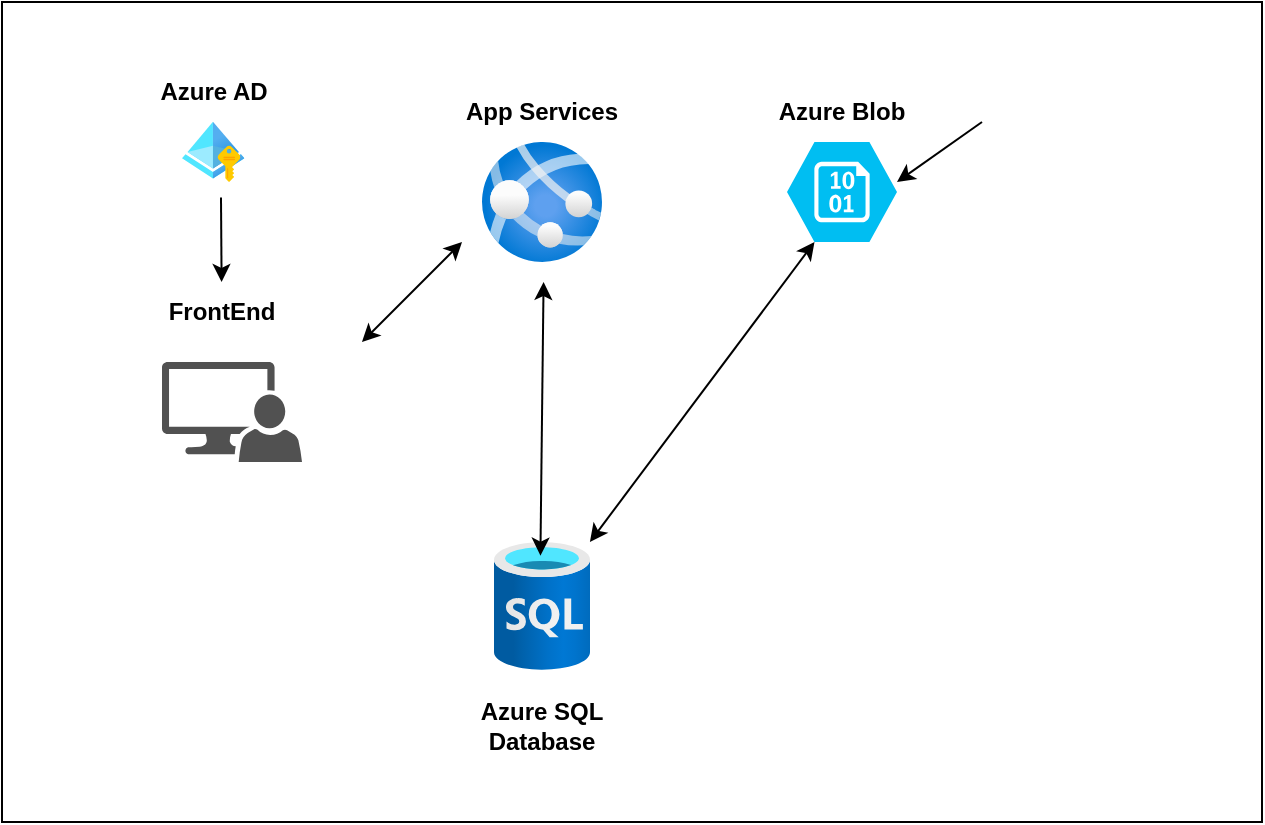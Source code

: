 <mxfile version="28.2.5">
  <diagram name="Page-1" id="rCBkzfrSk8FyF2lMzu-Q">
    <mxGraphModel dx="1042" dy="562" grid="1" gridSize="10" guides="1" tooltips="1" connect="1" arrows="1" fold="1" page="1" pageScale="1" pageWidth="827" pageHeight="1169" math="0" shadow="0">
      <root>
        <mxCell id="0" />
        <mxCell id="1" parent="0" />
        <mxCell id="McAiLzTWAjkcdHuTzt-a-1" value="" style="rounded=0;whiteSpace=wrap;html=1;" vertex="1" parent="1">
          <mxGeometry x="110" y="70" width="630" height="410" as="geometry" />
        </mxCell>
        <mxCell id="McAiLzTWAjkcdHuTzt-a-2" value="" style="sketch=0;pointerEvents=1;shadow=0;dashed=0;html=1;strokeColor=none;labelPosition=center;verticalLabelPosition=bottom;verticalAlign=top;align=center;fillColor=#515151;shape=mxgraph.mscae.system_center.admin_console" vertex="1" parent="1">
          <mxGeometry x="190" y="250" width="70" height="50" as="geometry" />
        </mxCell>
        <mxCell id="McAiLzTWAjkcdHuTzt-a-3" value="&lt;b&gt;FrontEnd&lt;/b&gt;" style="text;html=1;align=center;verticalAlign=middle;whiteSpace=wrap;rounded=0;" vertex="1" parent="1">
          <mxGeometry x="190" y="210" width="60" height="30" as="geometry" />
        </mxCell>
        <mxCell id="McAiLzTWAjkcdHuTzt-a-4" value="" style="image;aspect=fixed;html=1;points=[];align=center;fontSize=12;image=img/lib/azure2/containers/App_Services.svg;" vertex="1" parent="1">
          <mxGeometry x="350" y="140" width="60" height="60" as="geometry" />
        </mxCell>
        <mxCell id="McAiLzTWAjkcdHuTzt-a-5" value="&lt;b&gt;App Services&lt;/b&gt;" style="text;html=1;align=center;verticalAlign=middle;whiteSpace=wrap;rounded=0;" vertex="1" parent="1">
          <mxGeometry x="340" y="110" width="80" height="30" as="geometry" />
        </mxCell>
        <mxCell id="McAiLzTWAjkcdHuTzt-a-6" value="" style="endArrow=classic;startArrow=classic;html=1;rounded=0;" edge="1" parent="1">
          <mxGeometry width="50" height="50" relative="1" as="geometry">
            <mxPoint x="290" y="240" as="sourcePoint" />
            <mxPoint x="340" y="190" as="targetPoint" />
          </mxGeometry>
        </mxCell>
        <mxCell id="McAiLzTWAjkcdHuTzt-a-8" value="" style="image;aspect=fixed;html=1;points=[];align=center;fontSize=12;image=img/lib/azure2/databases/SQL_Database.svg;" vertex="1" parent="1">
          <mxGeometry x="356" y="340" width="48" height="64" as="geometry" />
        </mxCell>
        <mxCell id="McAiLzTWAjkcdHuTzt-a-15" value="" style="endArrow=classic;startArrow=classic;html=1;rounded=0;entryX=0.52;entryY=0.943;entryDx=0;entryDy=0;entryPerimeter=0;exitX=0.492;exitY=0.053;exitDx=0;exitDy=0;exitPerimeter=0;" edge="1" parent="1">
          <mxGeometry width="50" height="50" relative="1" as="geometry">
            <mxPoint x="379.206" y="346.812" as="sourcePoint" />
            <mxPoint x="380.79" y="210.0" as="targetPoint" />
          </mxGeometry>
        </mxCell>
        <mxCell id="McAiLzTWAjkcdHuTzt-a-16" value="" style="verticalLabelPosition=bottom;html=1;verticalAlign=top;align=center;strokeColor=none;fillColor=#00BEF2;shape=mxgraph.azure.storage_blob;" vertex="1" parent="1">
          <mxGeometry x="502.5" y="140" width="55" height="50" as="geometry" />
        </mxCell>
        <mxCell id="McAiLzTWAjkcdHuTzt-a-17" value="&lt;b&gt;Azure SQL Database&lt;/b&gt;" style="text;html=1;align=center;verticalAlign=middle;whiteSpace=wrap;rounded=0;" vertex="1" parent="1">
          <mxGeometry x="340" y="417" width="80" height="30" as="geometry" />
        </mxCell>
        <mxCell id="McAiLzTWAjkcdHuTzt-a-18" value="&lt;b&gt;Azure Blob&lt;/b&gt;" style="text;html=1;align=center;verticalAlign=middle;whiteSpace=wrap;rounded=0;" vertex="1" parent="1">
          <mxGeometry x="490" y="110" width="80" height="30" as="geometry" />
        </mxCell>
        <mxCell id="McAiLzTWAjkcdHuTzt-a-27" value="" style="endArrow=classic;startArrow=classic;html=1;rounded=0;entryX=0.25;entryY=1;entryDx=0;entryDy=0;entryPerimeter=0;" edge="1" parent="1" source="McAiLzTWAjkcdHuTzt-a-8" target="McAiLzTWAjkcdHuTzt-a-16">
          <mxGeometry width="50" height="50" relative="1" as="geometry">
            <mxPoint x="390" y="320" as="sourcePoint" />
            <mxPoint x="510" y="200" as="targetPoint" />
          </mxGeometry>
        </mxCell>
        <mxCell id="McAiLzTWAjkcdHuTzt-a-28" value="" style="shape=image;html=1;verticalAlign=top;verticalLabelPosition=bottom;labelBackgroundColor=#ffffff;imageAspect=0;aspect=fixed;image=https://icons.diagrams.net/icon-cache1/Simple_files-2028/csv1-989.png" vertex="1" parent="1">
          <mxGeometry x="600" y="80" width="37.89" height="50" as="geometry" />
        </mxCell>
        <mxCell id="McAiLzTWAjkcdHuTzt-a-31" value="" style="endArrow=classic;html=1;rounded=0;exitX=0;exitY=1;exitDx=0;exitDy=0;" edge="1" parent="1" source="McAiLzTWAjkcdHuTzt-a-28">
          <mxGeometry width="50" height="50" relative="1" as="geometry">
            <mxPoint x="607.5" y="110" as="sourcePoint" />
            <mxPoint x="557.5" y="160" as="targetPoint" />
          </mxGeometry>
        </mxCell>
        <mxCell id="McAiLzTWAjkcdHuTzt-a-32" value="" style="image;aspect=fixed;html=1;points=[];align=center;fontSize=12;image=img/lib/azure2/identity/Managed_Identities.svg;" vertex="1" parent="1">
          <mxGeometry x="200" y="129.71" width="31.21" height="30.29" as="geometry" />
        </mxCell>
        <mxCell id="McAiLzTWAjkcdHuTzt-a-33" value="&lt;b&gt;Azure AD&lt;/b&gt;" style="text;html=1;align=center;verticalAlign=middle;whiteSpace=wrap;rounded=0;" vertex="1" parent="1">
          <mxGeometry x="185.61" y="99.71" width="60" height="30" as="geometry" />
        </mxCell>
        <mxCell id="McAiLzTWAjkcdHuTzt-a-34" value="" style="endArrow=classic;html=1;rounded=0;exitX=0.551;exitY=0.927;exitDx=0;exitDy=0;exitPerimeter=0;" edge="1" parent="1">
          <mxGeometry width="50" height="50" relative="1" as="geometry">
            <mxPoint x="219.497" y="167.789" as="sourcePoint" />
            <mxPoint x="219.8" y="210" as="targetPoint" />
          </mxGeometry>
        </mxCell>
      </root>
    </mxGraphModel>
  </diagram>
</mxfile>
